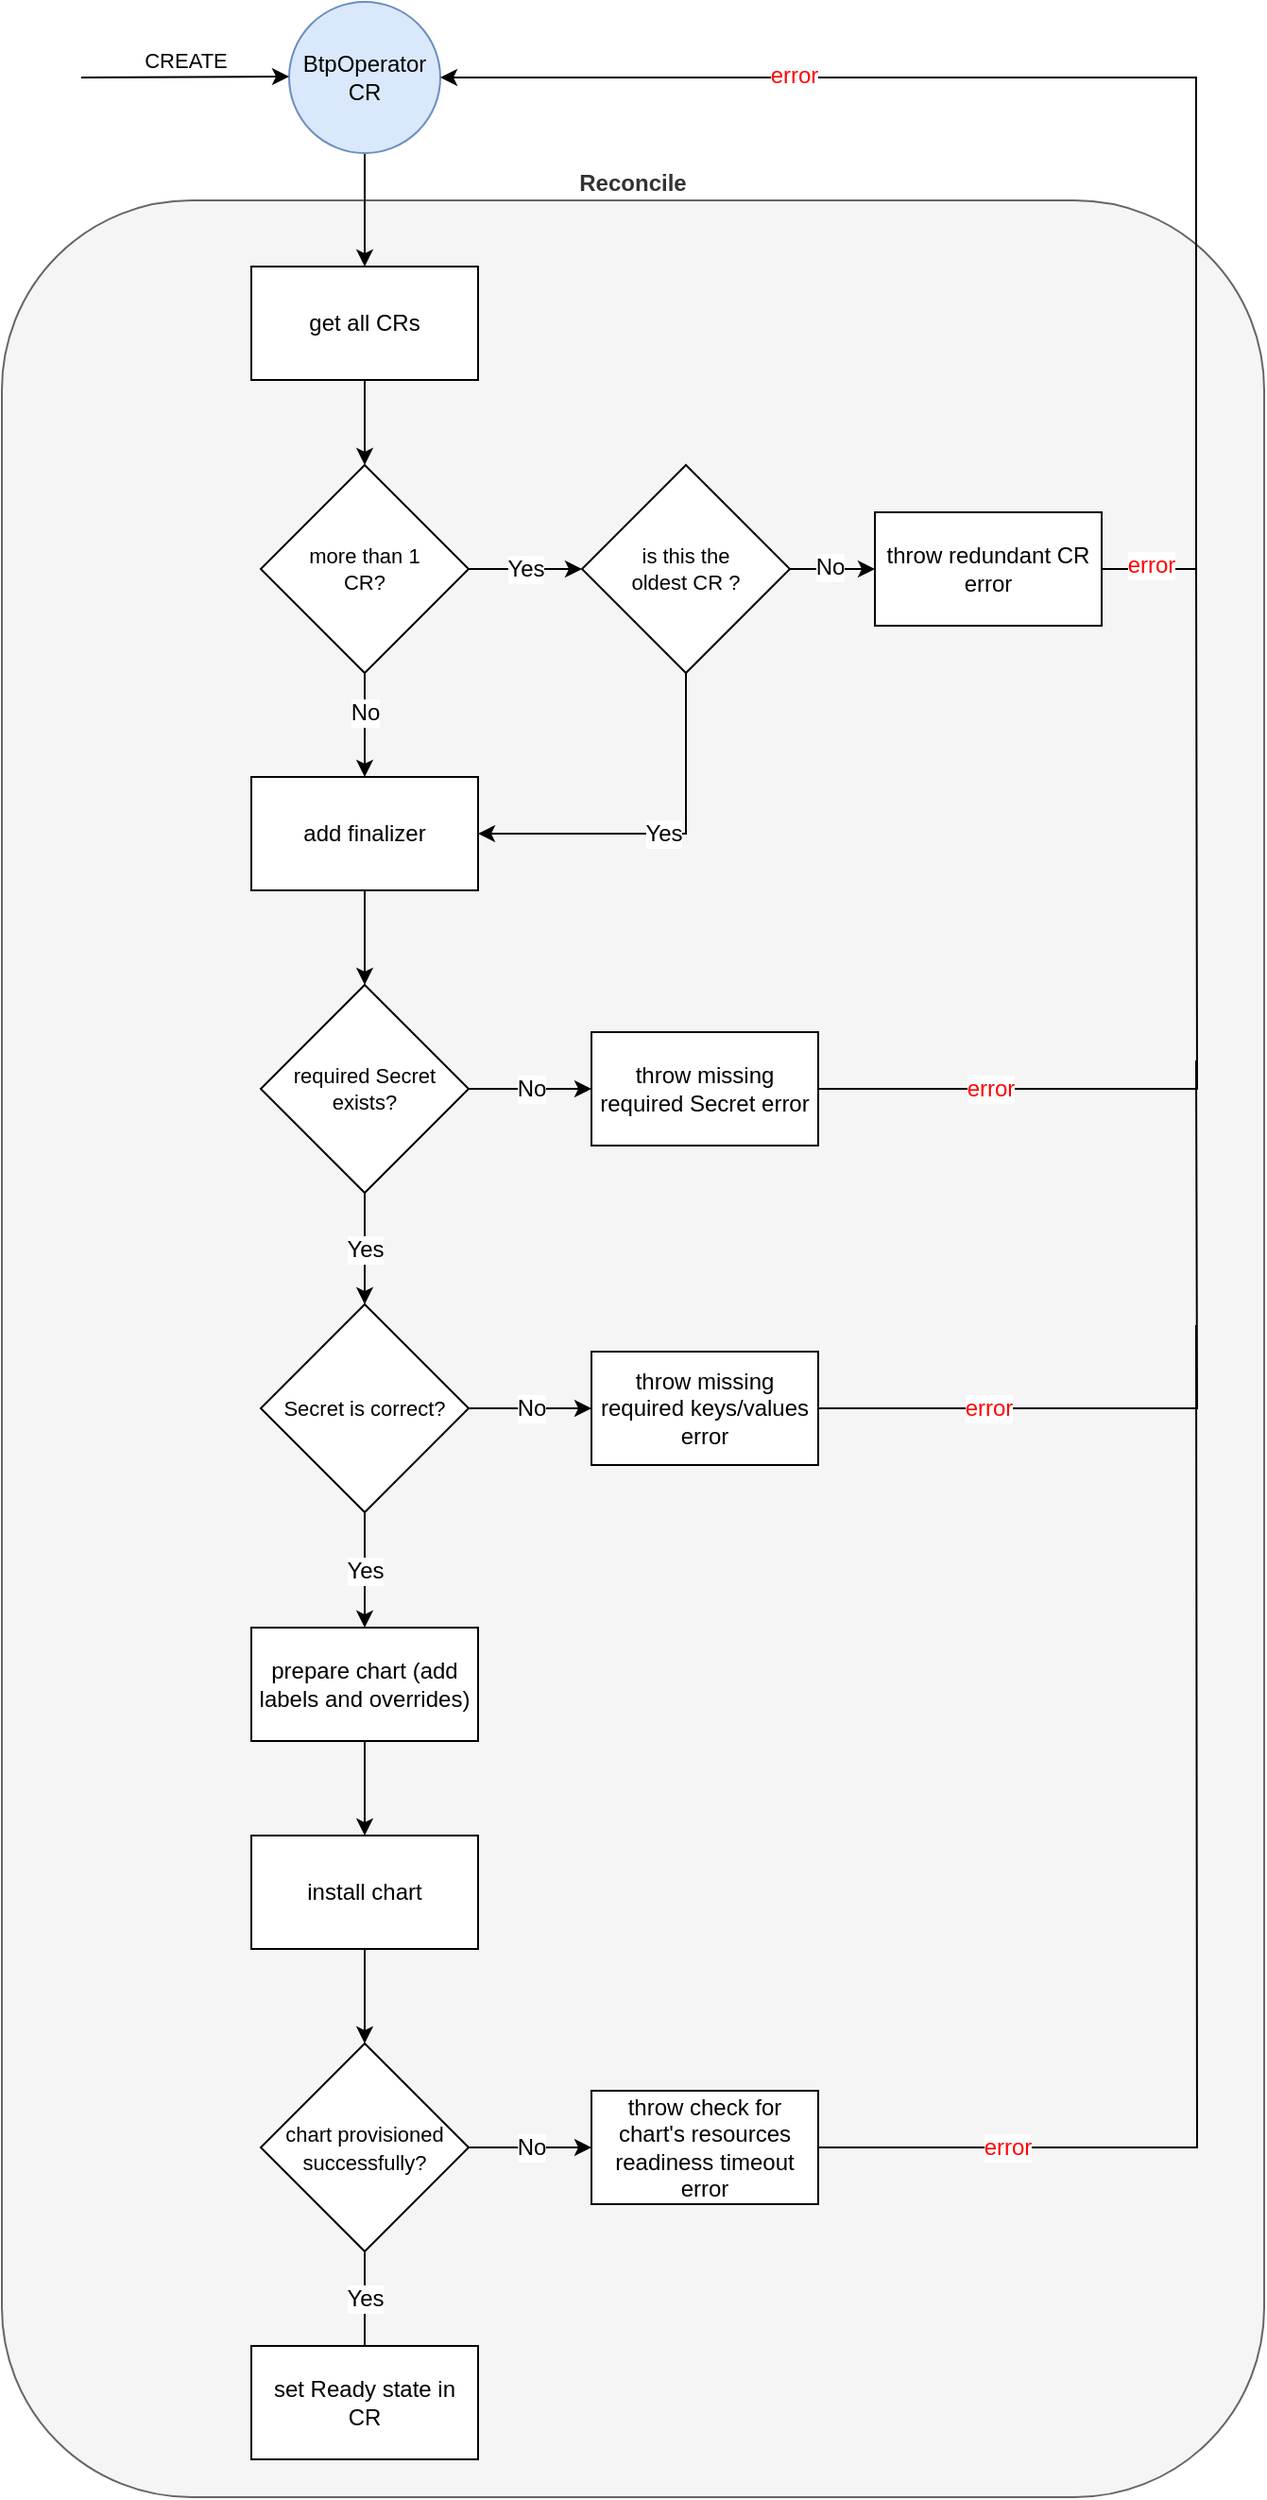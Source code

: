 <mxfile version="20.5.3" type="device"><diagram id="Cedq28v4Ll1XpMTqRwzR" name="Page-1"><mxGraphModel dx="1426" dy="712" grid="0" gridSize="10" guides="1" tooltips="1" connect="1" arrows="1" fold="1" page="0" pageScale="1" pageWidth="827" pageHeight="1169" math="0" shadow="0"><root><mxCell id="0"/><mxCell id="1" parent="0"/><mxCell id="KmrYZ1ML7-czw5vyhhB1-1" value="Reconcile" style="rounded=1;whiteSpace=wrap;html=1;fontColor=#333333;fillColor=#f5f5f5;strokeColor=#666666;labelPosition=center;verticalLabelPosition=top;align=center;verticalAlign=bottom;fontStyle=1" vertex="1" parent="1"><mxGeometry x="168" y="265" width="668" height="1215" as="geometry"/></mxCell><mxCell id="bJ7v0S9oUuR_FjYUKAjI-7" value="" style="edgeStyle=orthogonalEdgeStyle;rounded=0;orthogonalLoop=1;jettySize=auto;html=1;fontSize=12;" parent="1" source="bJ7v0S9oUuR_FjYUKAjI-1" target="bJ7v0S9oUuR_FjYUKAjI-5" edge="1"><mxGeometry relative="1" as="geometry"/></mxCell><mxCell id="bJ7v0S9oUuR_FjYUKAjI-1" value="BtpOperator CR" style="ellipse;whiteSpace=wrap;html=1;align=center;fillColor=#dae8fc;strokeColor=#6c8ebf;" parent="1" vertex="1"><mxGeometry x="320" y="160" width="80" height="80" as="geometry"/></mxCell><mxCell id="bJ7v0S9oUuR_FjYUKAjI-2" value="CREATE" style="endArrow=classic;html=1;rounded=0;labelPosition=center;verticalLabelPosition=top;align=center;verticalAlign=bottom;" parent="1" edge="1"><mxGeometry width="50" height="50" relative="1" as="geometry"><mxPoint x="210" y="200" as="sourcePoint"/><mxPoint x="320" y="199.5" as="targetPoint"/></mxGeometry></mxCell><mxCell id="bJ7v0S9oUuR_FjYUKAjI-10" value="" style="edgeStyle=orthogonalEdgeStyle;rounded=0;orthogonalLoop=1;jettySize=auto;html=1;fontSize=12;" parent="1" source="bJ7v0S9oUuR_FjYUKAjI-4" target="bJ7v0S9oUuR_FjYUKAjI-9" edge="1"><mxGeometry relative="1" as="geometry"/></mxCell><mxCell id="bJ7v0S9oUuR_FjYUKAjI-14" value="No" style="edgeLabel;html=1;align=center;verticalAlign=middle;resizable=0;points=[];fontSize=12;" parent="bJ7v0S9oUuR_FjYUKAjI-10" vertex="1" connectable="0"><mxGeometry x="-0.25" y="1" relative="1" as="geometry"><mxPoint x="-1" as="offset"/></mxGeometry></mxCell><mxCell id="bJ7v0S9oUuR_FjYUKAjI-16" value="Yes" style="edgeStyle=orthogonalEdgeStyle;rounded=0;orthogonalLoop=1;jettySize=auto;html=1;fontSize=12;" parent="1" source="bJ7v0S9oUuR_FjYUKAjI-4" target="bJ7v0S9oUuR_FjYUKAjI-15" edge="1"><mxGeometry relative="1" as="geometry"/></mxCell><mxCell id="bJ7v0S9oUuR_FjYUKAjI-4" value="more than 1 &lt;br style=&quot;font-size: 11px;&quot;&gt;CR?" style="rhombus;whiteSpace=wrap;html=1;fontSize=11;aspect=fixed;" parent="1" vertex="1"><mxGeometry x="305" y="405" width="110" height="110" as="geometry"/></mxCell><mxCell id="bJ7v0S9oUuR_FjYUKAjI-8" value="" style="edgeStyle=orthogonalEdgeStyle;rounded=0;orthogonalLoop=1;jettySize=auto;html=1;fontSize=12;" parent="1" source="bJ7v0S9oUuR_FjYUKAjI-5" target="bJ7v0S9oUuR_FjYUKAjI-4" edge="1"><mxGeometry relative="1" as="geometry"/></mxCell><mxCell id="bJ7v0S9oUuR_FjYUKAjI-5" value="get all CRs" style="rounded=0;whiteSpace=wrap;html=1;fontSize=12;" parent="1" vertex="1"><mxGeometry x="300" y="300" width="120" height="60" as="geometry"/></mxCell><mxCell id="bJ7v0S9oUuR_FjYUKAjI-31" value="" style="edgeStyle=orthogonalEdgeStyle;rounded=0;orthogonalLoop=1;jettySize=auto;html=1;fontSize=12;fontColor=#FF0000;" parent="1" source="bJ7v0S9oUuR_FjYUKAjI-9" target="bJ7v0S9oUuR_FjYUKAjI-30" edge="1"><mxGeometry relative="1" as="geometry"/></mxCell><mxCell id="bJ7v0S9oUuR_FjYUKAjI-9" value="add finalizer" style="whiteSpace=wrap;html=1;" parent="1" vertex="1"><mxGeometry x="300" y="570" width="120" height="60" as="geometry"/></mxCell><mxCell id="bJ7v0S9oUuR_FjYUKAjI-24" value="Yes" style="edgeStyle=orthogonalEdgeStyle;rounded=0;orthogonalLoop=1;jettySize=auto;html=1;exitX=0.5;exitY=1;exitDx=0;exitDy=0;entryX=1;entryY=0.5;entryDx=0;entryDy=0;fontSize=12;" parent="1" source="bJ7v0S9oUuR_FjYUKAjI-15" target="bJ7v0S9oUuR_FjYUKAjI-9" edge="1"><mxGeometry relative="1" as="geometry"/></mxCell><mxCell id="bJ7v0S9oUuR_FjYUKAjI-26" value="" style="edgeStyle=orthogonalEdgeStyle;rounded=0;orthogonalLoop=1;jettySize=auto;html=1;fontSize=12;" parent="1" source="bJ7v0S9oUuR_FjYUKAjI-15" target="bJ7v0S9oUuR_FjYUKAjI-25" edge="1"><mxGeometry relative="1" as="geometry"/></mxCell><mxCell id="bJ7v0S9oUuR_FjYUKAjI-27" value="No" style="edgeLabel;html=1;align=center;verticalAlign=middle;resizable=0;points=[];fontSize=12;" parent="bJ7v0S9oUuR_FjYUKAjI-26" vertex="1" connectable="0"><mxGeometry x="-0.067" y="1" relative="1" as="geometry"><mxPoint as="offset"/></mxGeometry></mxCell><mxCell id="bJ7v0S9oUuR_FjYUKAjI-15" value="is this the &lt;br style=&quot;font-size: 11px;&quot;&gt;oldest CR ?" style="rhombus;whiteSpace=wrap;html=1;aspect=fixed;fontSize=11;" parent="1" vertex="1"><mxGeometry x="475" y="405" width="110" height="110" as="geometry"/></mxCell><mxCell id="bJ7v0S9oUuR_FjYUKAjI-28" style="edgeStyle=orthogonalEdgeStyle;rounded=0;orthogonalLoop=1;jettySize=auto;html=1;exitX=1;exitY=0.5;exitDx=0;exitDy=0;entryX=1;entryY=0.5;entryDx=0;entryDy=0;fontSize=12;" parent="1" source="bJ7v0S9oUuR_FjYUKAjI-25" target="bJ7v0S9oUuR_FjYUKAjI-1" edge="1"><mxGeometry relative="1" as="geometry"><Array as="points"><mxPoint x="800" y="460"/><mxPoint x="800" y="200"/></Array></mxGeometry></mxCell><mxCell id="bJ7v0S9oUuR_FjYUKAjI-29" value="&lt;font color=&quot;#ff0000&quot;&gt;error&lt;/font&gt;" style="edgeLabel;html=1;align=center;verticalAlign=middle;resizable=0;points=[];fontSize=12;" parent="bJ7v0S9oUuR_FjYUKAjI-28" vertex="1" connectable="0"><mxGeometry x="0.474" y="-1" relative="1" as="geometry"><mxPoint as="offset"/></mxGeometry></mxCell><mxCell id="bJ7v0S9oUuR_FjYUKAjI-36" value="&lt;font color=&quot;#ff0000&quot;&gt;error&lt;/font&gt;" style="edgeLabel;html=1;align=center;verticalAlign=middle;resizable=0;points=[];fontSize=12;fontColor=#000000;" parent="bJ7v0S9oUuR_FjYUKAjI-28" vertex="1" connectable="0"><mxGeometry x="-0.91" y="2" relative="1" as="geometry"><mxPoint x="-6" as="offset"/></mxGeometry></mxCell><mxCell id="bJ7v0S9oUuR_FjYUKAjI-25" value="throw redundant CR error" style="whiteSpace=wrap;html=1;" parent="1" vertex="1"><mxGeometry x="630" y="430" width="120" height="60" as="geometry"/></mxCell><mxCell id="bJ7v0S9oUuR_FjYUKAjI-38" value="No" style="edgeStyle=orthogonalEdgeStyle;rounded=0;orthogonalLoop=1;jettySize=auto;html=1;fontSize=12;fontColor=#000000;endArrow=classic;endFill=1;" parent="1" source="bJ7v0S9oUuR_FjYUKAjI-30" target="bJ7v0S9oUuR_FjYUKAjI-37" edge="1"><mxGeometry relative="1" as="geometry"/></mxCell><mxCell id="bJ7v0S9oUuR_FjYUKAjI-42" value="Yes" style="edgeStyle=orthogonalEdgeStyle;rounded=0;orthogonalLoop=1;jettySize=auto;html=1;fontSize=12;fontColor=#000000;endArrow=classic;endFill=1;" parent="1" source="bJ7v0S9oUuR_FjYUKAjI-30" target="bJ7v0S9oUuR_FjYUKAjI-41" edge="1"><mxGeometry relative="1" as="geometry"/></mxCell><mxCell id="bJ7v0S9oUuR_FjYUKAjI-30" value="required Secret exists?" style="rhombus;whiteSpace=wrap;html=1;aspect=fixed;fontSize=11;" parent="1" vertex="1"><mxGeometry x="305" y="680" width="110" height="110" as="geometry"/></mxCell><mxCell id="bJ7v0S9oUuR_FjYUKAjI-39" value="" style="edgeStyle=orthogonalEdgeStyle;rounded=0;orthogonalLoop=1;jettySize=auto;html=1;fontSize=12;fontColor=#FF0000;endArrow=none;endFill=0;" parent="1" source="bJ7v0S9oUuR_FjYUKAjI-37" edge="1"><mxGeometry relative="1" as="geometry"><mxPoint x="800" y="460" as="targetPoint"/></mxGeometry></mxCell><mxCell id="bJ7v0S9oUuR_FjYUKAjI-40" value="error" style="edgeLabel;html=1;align=center;verticalAlign=middle;resizable=0;points=[];fontSize=12;fontColor=#FF0000;" parent="bJ7v0S9oUuR_FjYUKAjI-39" vertex="1" connectable="0"><mxGeometry x="-0.585" y="2" relative="1" as="geometry"><mxPoint x="-8" y="2" as="offset"/></mxGeometry></mxCell><mxCell id="bJ7v0S9oUuR_FjYUKAjI-37" value="throw missing required Secret error" style="whiteSpace=wrap;html=1;" parent="1" vertex="1"><mxGeometry x="480" y="705" width="120" height="60" as="geometry"/></mxCell><mxCell id="bJ7v0S9oUuR_FjYUKAjI-45" value="No" style="edgeStyle=orthogonalEdgeStyle;rounded=0;orthogonalLoop=1;jettySize=auto;html=1;fontSize=12;fontColor=#000000;endArrow=classic;endFill=1;" parent="1" source="bJ7v0S9oUuR_FjYUKAjI-41" target="bJ7v0S9oUuR_FjYUKAjI-44" edge="1"><mxGeometry relative="1" as="geometry"/></mxCell><mxCell id="bJ7v0S9oUuR_FjYUKAjI-49" value="Yes" style="edgeStyle=orthogonalEdgeStyle;rounded=0;orthogonalLoop=1;jettySize=auto;html=1;fontSize=12;fontColor=#000000;endArrow=classic;endFill=1;" parent="1" source="bJ7v0S9oUuR_FjYUKAjI-41" target="bJ7v0S9oUuR_FjYUKAjI-48" edge="1"><mxGeometry relative="1" as="geometry"/></mxCell><mxCell id="bJ7v0S9oUuR_FjYUKAjI-41" value="Secret is correct?" style="rhombus;whiteSpace=wrap;html=1;aspect=fixed;fontSize=11;" parent="1" vertex="1"><mxGeometry x="305" y="849" width="110" height="110" as="geometry"/></mxCell><mxCell id="bJ7v0S9oUuR_FjYUKAjI-46" value="" style="edgeStyle=orthogonalEdgeStyle;rounded=0;orthogonalLoop=1;jettySize=auto;html=1;fontSize=12;fontColor=#000000;endArrow=none;endFill=0;" parent="1" source="bJ7v0S9oUuR_FjYUKAjI-44" edge="1"><mxGeometry relative="1" as="geometry"><mxPoint x="800" y="720" as="targetPoint"/></mxGeometry></mxCell><mxCell id="bJ7v0S9oUuR_FjYUKAjI-47" value="error" style="edgeLabel;html=1;align=center;verticalAlign=middle;resizable=0;points=[];fontSize=12;fontColor=#FF0000;" parent="bJ7v0S9oUuR_FjYUKAjI-46" vertex="1" connectable="0"><mxGeometry x="-0.45" y="1" relative="1" as="geometry"><mxPoint x="-16" y="1" as="offset"/></mxGeometry></mxCell><mxCell id="bJ7v0S9oUuR_FjYUKAjI-44" value="throw missing required keys/values error" style="whiteSpace=wrap;html=1;" parent="1" vertex="1"><mxGeometry x="480" y="874" width="120" height="60" as="geometry"/></mxCell><mxCell id="bJ7v0S9oUuR_FjYUKAjI-51" value="" style="edgeStyle=orthogonalEdgeStyle;rounded=0;orthogonalLoop=1;jettySize=auto;html=1;fontSize=12;fontColor=#000000;endArrow=classic;endFill=1;" parent="1" source="bJ7v0S9oUuR_FjYUKAjI-48" target="bJ7v0S9oUuR_FjYUKAjI-50" edge="1"><mxGeometry relative="1" as="geometry"/></mxCell><mxCell id="bJ7v0S9oUuR_FjYUKAjI-48" value="prepare chart (add labels and overrides)" style="whiteSpace=wrap;html=1;" parent="1" vertex="1"><mxGeometry x="300" y="1020" width="120" height="60" as="geometry"/></mxCell><mxCell id="bJ7v0S9oUuR_FjYUKAjI-53" value="" style="edgeStyle=orthogonalEdgeStyle;rounded=0;orthogonalLoop=1;jettySize=auto;html=1;fontSize=12;fontColor=#000000;endArrow=classic;endFill=1;" parent="1" source="bJ7v0S9oUuR_FjYUKAjI-50" target="bJ7v0S9oUuR_FjYUKAjI-52" edge="1"><mxGeometry relative="1" as="geometry"/></mxCell><mxCell id="bJ7v0S9oUuR_FjYUKAjI-50" value="install chart" style="whiteSpace=wrap;html=1;" parent="1" vertex="1"><mxGeometry x="300" y="1130" width="120" height="60" as="geometry"/></mxCell><mxCell id="bJ7v0S9oUuR_FjYUKAjI-56" value="No" style="edgeStyle=orthogonalEdgeStyle;rounded=0;orthogonalLoop=1;jettySize=auto;html=1;fontSize=12;fontColor=#000000;endArrow=classic;endFill=1;" parent="1" source="bJ7v0S9oUuR_FjYUKAjI-52" target="bJ7v0S9oUuR_FjYUKAjI-55" edge="1"><mxGeometry relative="1" as="geometry"/></mxCell><mxCell id="bJ7v0S9oUuR_FjYUKAjI-59" value="Yes" style="edgeStyle=orthogonalEdgeStyle;rounded=0;orthogonalLoop=1;jettySize=auto;html=1;fontSize=12;fontColor=#000000;endArrow=none;endFill=0;" parent="1" source="bJ7v0S9oUuR_FjYUKAjI-52" target="bJ7v0S9oUuR_FjYUKAjI-58" edge="1"><mxGeometry relative="1" as="geometry"/></mxCell><mxCell id="bJ7v0S9oUuR_FjYUKAjI-52" value="&lt;font style=&quot;font-size: 11px;&quot;&gt;chart provisioned successfully?&lt;/font&gt;" style="rhombus;whiteSpace=wrap;html=1;aspect=fixed;" parent="1" vertex="1"><mxGeometry x="305" y="1240" width="110" height="110" as="geometry"/></mxCell><mxCell id="bJ7v0S9oUuR_FjYUKAjI-57" value="error" style="edgeStyle=orthogonalEdgeStyle;rounded=0;orthogonalLoop=1;jettySize=auto;html=1;fontSize=12;fontColor=#FF0000;endArrow=none;endFill=0;labelBackgroundColor=default;" parent="1" source="bJ7v0S9oUuR_FjYUKAjI-55" edge="1"><mxGeometry x="-0.685" relative="1" as="geometry"><mxPoint x="800" y="860" as="targetPoint"/><mxPoint as="offset"/></mxGeometry></mxCell><mxCell id="bJ7v0S9oUuR_FjYUKAjI-55" value="throw check for chart's resources readiness timeout error" style="whiteSpace=wrap;html=1;" parent="1" vertex="1"><mxGeometry x="480" y="1265" width="120" height="60" as="geometry"/></mxCell><mxCell id="bJ7v0S9oUuR_FjYUKAjI-58" value="set Ready state in&lt;br&gt;CR" style="whiteSpace=wrap;html=1;" parent="1" vertex="1"><mxGeometry x="300" y="1400" width="120" height="60" as="geometry"/></mxCell></root></mxGraphModel></diagram></mxfile>